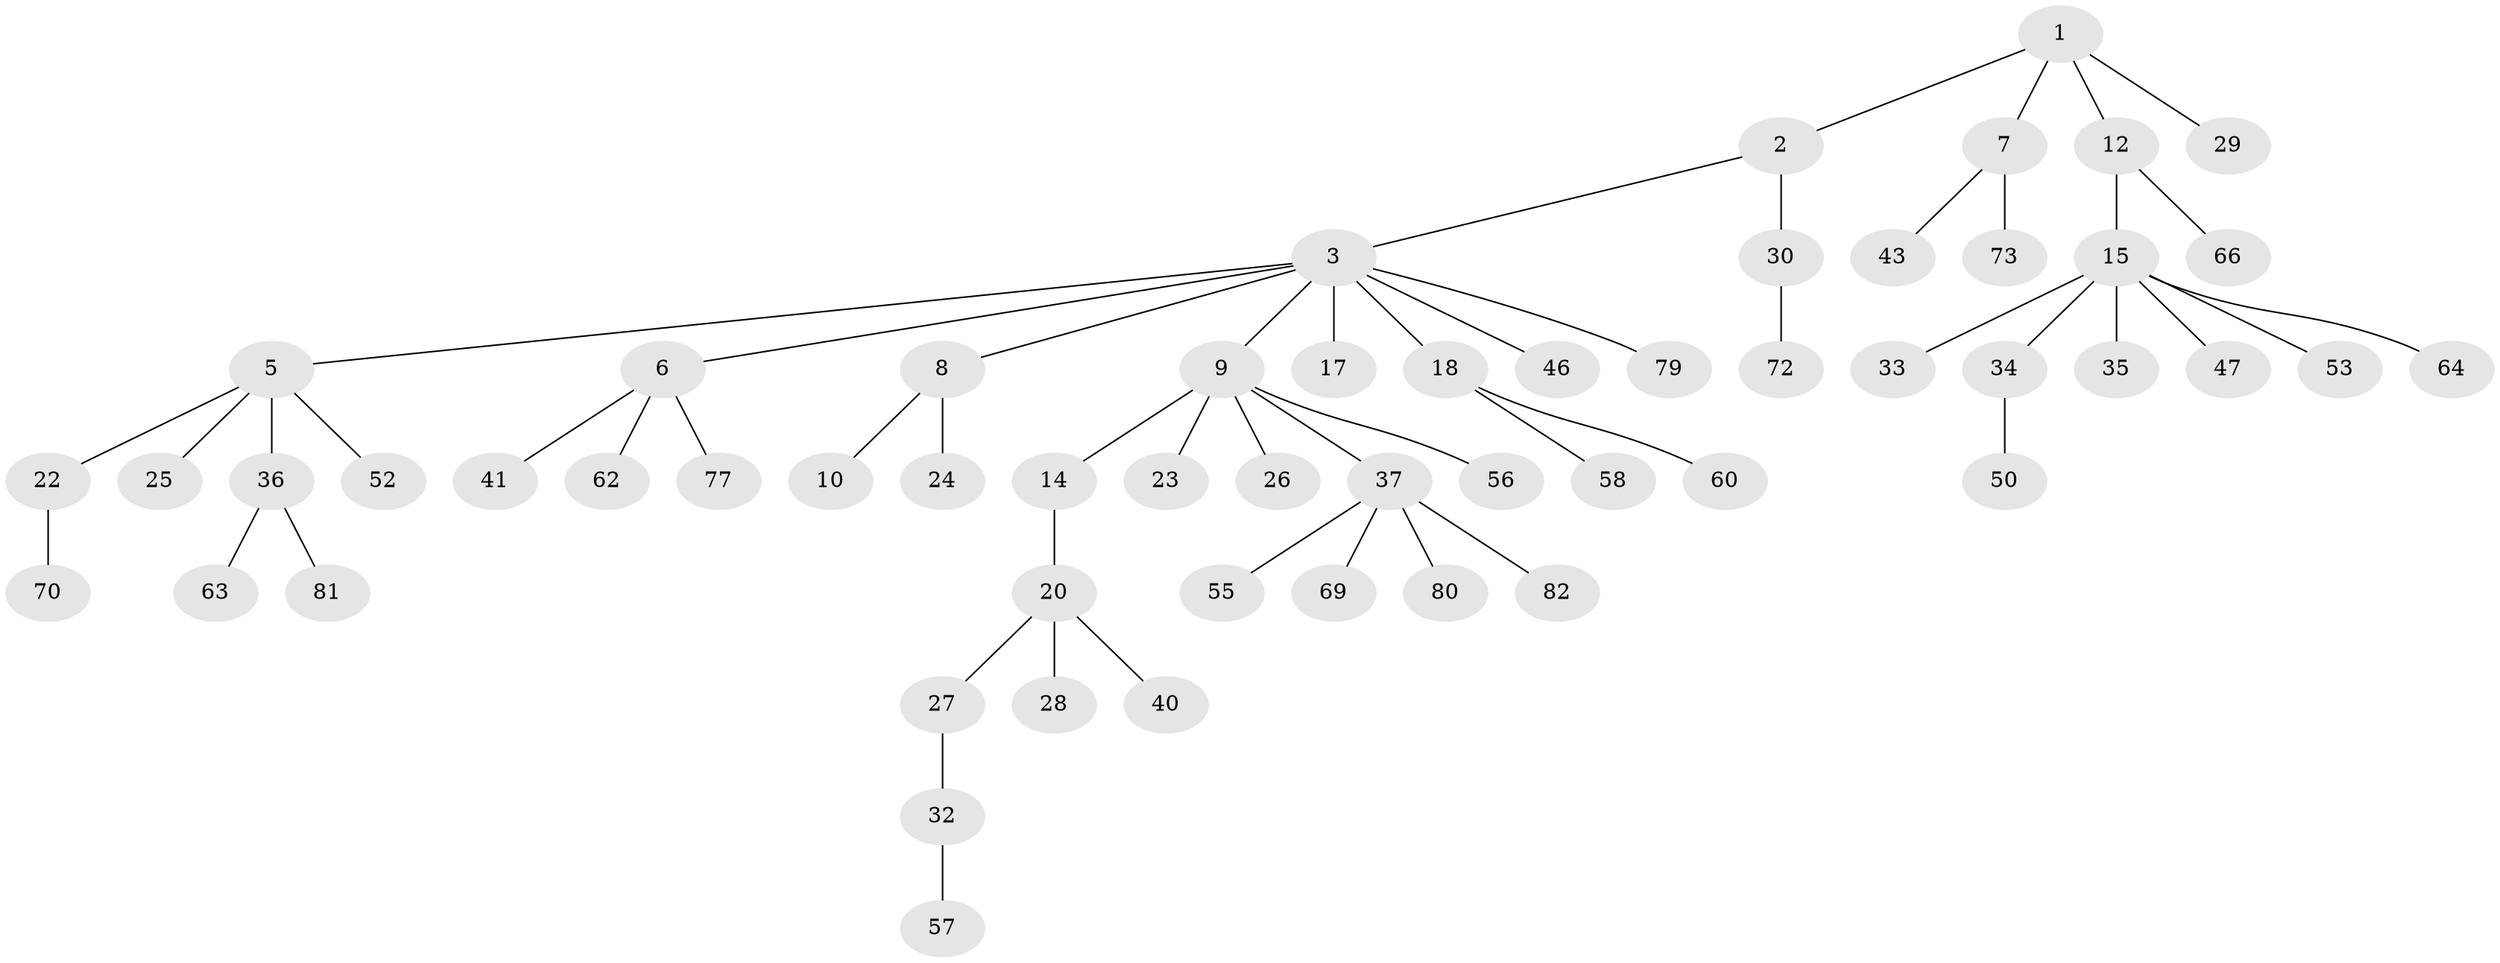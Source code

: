// Generated by graph-tools (version 1.1) at 2025/52/02/27/25 19:52:13]
// undirected, 56 vertices, 55 edges
graph export_dot {
graph [start="1"]
  node [color=gray90,style=filled];
  1;
  2;
  3 [super="+4"];
  5 [super="+19"];
  6 [super="+16"];
  7 [super="+13"];
  8 [super="+75"];
  9 [super="+11"];
  10 [super="+61"];
  12 [super="+21"];
  14 [super="+45"];
  15 [super="+31"];
  17 [super="+38"];
  18 [super="+74"];
  20 [super="+59"];
  22 [super="+76"];
  23;
  24 [super="+51"];
  25 [super="+44"];
  26 [super="+39"];
  27 [super="+84"];
  28;
  29 [super="+54"];
  30;
  32 [super="+68"];
  33;
  34 [super="+48"];
  35 [super="+65"];
  36 [super="+49"];
  37 [super="+42"];
  40;
  41;
  43;
  46;
  47;
  50;
  52;
  53;
  55;
  56 [super="+83"];
  57;
  58;
  60;
  62;
  63 [super="+67"];
  64;
  66;
  69;
  70 [super="+71"];
  72 [super="+78"];
  73;
  77;
  79;
  80 [super="+85"];
  81;
  82;
  1 -- 2;
  1 -- 7;
  1 -- 12;
  1 -- 29;
  2 -- 3;
  2 -- 30;
  3 -- 5;
  3 -- 6;
  3 -- 8;
  3 -- 9;
  3 -- 17;
  3 -- 18;
  3 -- 46;
  3 -- 79;
  5 -- 36;
  5 -- 52;
  5 -- 25;
  5 -- 22;
  6 -- 41;
  6 -- 77;
  6 -- 62;
  7 -- 73;
  7 -- 43;
  8 -- 10;
  8 -- 24;
  9 -- 23;
  9 -- 37;
  9 -- 56;
  9 -- 26;
  9 -- 14;
  12 -- 15;
  12 -- 66;
  14 -- 20;
  15 -- 33;
  15 -- 34;
  15 -- 35;
  15 -- 47;
  15 -- 64;
  15 -- 53;
  18 -- 58;
  18 -- 60;
  20 -- 27;
  20 -- 28;
  20 -- 40;
  22 -- 70;
  27 -- 32;
  30 -- 72;
  32 -- 57;
  34 -- 50;
  36 -- 63;
  36 -- 81;
  37 -- 55;
  37 -- 69;
  37 -- 82;
  37 -- 80;
}

